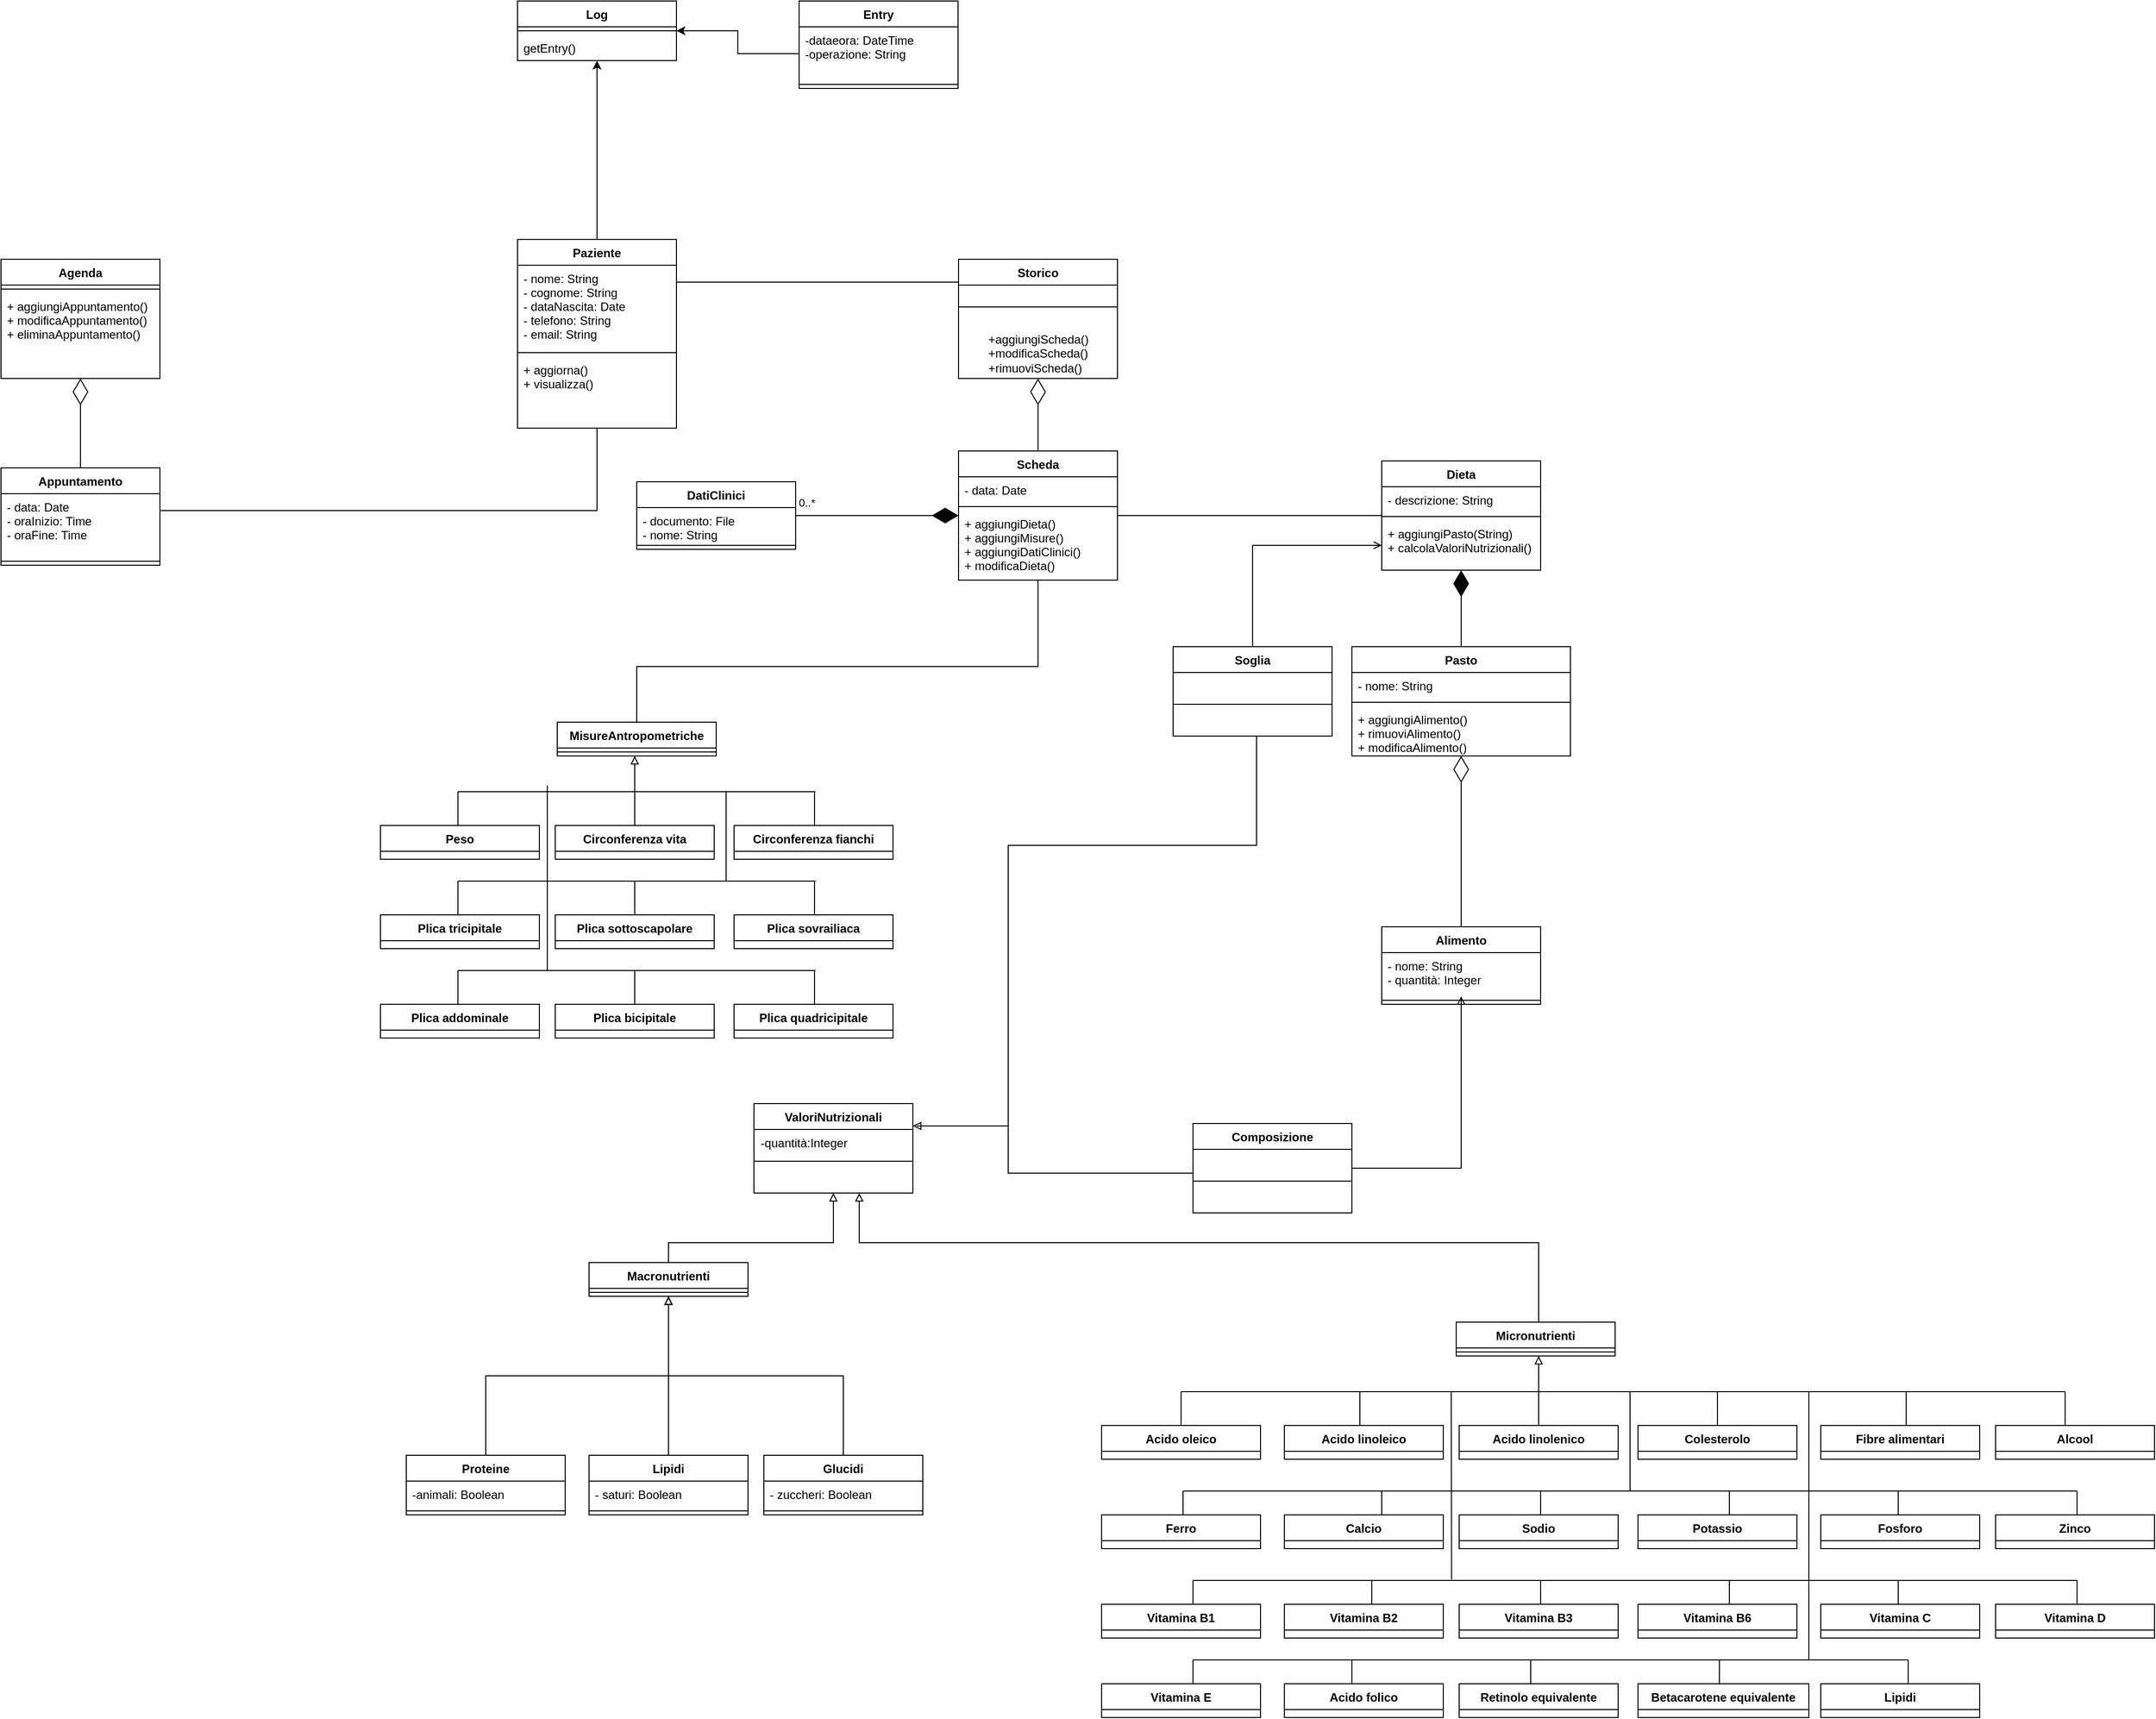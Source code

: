 <mxfile version="18.0.2"><diagram id="CF-CN9mxn05kVz-OpUtG" name="Page-1"><mxGraphModel dx="-546" dy="648" grid="1" gridSize="10" guides="1" tooltips="1" connect="1" arrows="1" fold="1" page="1" pageScale="1" pageWidth="827" pageHeight="1169" math="0" shadow="0"><root><mxCell id="0"/><mxCell id="1" parent="0"/><mxCell id="2RliDhGfVuiJkIYvj4db-1" style="edgeStyle=orthogonalEdgeStyle;rounded=0;orthogonalLoop=1;jettySize=auto;html=1;" edge="1" parent="1" source="2RliDhGfVuiJkIYvj4db-2" target="2RliDhGfVuiJkIYvj4db-67"><mxGeometry relative="1" as="geometry"/></mxCell><mxCell id="2RliDhGfVuiJkIYvj4db-2" value="Paziente" style="swimlane;fontStyle=1;align=center;verticalAlign=top;childLayout=stackLayout;horizontal=1;startSize=26;horizontalStack=0;resizeParent=1;resizeParentMax=0;resizeLast=0;collapsible=1;marginBottom=0;" vertex="1" parent="1"><mxGeometry x="2600" y="450" width="160" height="190" as="geometry"/></mxCell><mxCell id="2RliDhGfVuiJkIYvj4db-3" value="- nome: String&#xA;- cognome: String&#xA;- dataNascita: Date&#xA;- telefono: String&#xA;- email: String&#xA;&#xA;" style="text;strokeColor=none;fillColor=none;align=left;verticalAlign=top;spacingLeft=4;spacingRight=4;overflow=hidden;rotatable=0;points=[[0,0.5],[1,0.5]];portConstraint=eastwest;" vertex="1" parent="2RliDhGfVuiJkIYvj4db-2"><mxGeometry y="26" width="160" height="84" as="geometry"/></mxCell><mxCell id="2RliDhGfVuiJkIYvj4db-4" value="" style="line;strokeWidth=1;fillColor=none;align=left;verticalAlign=middle;spacingTop=-1;spacingLeft=3;spacingRight=3;rotatable=0;labelPosition=right;points=[];portConstraint=eastwest;" vertex="1" parent="2RliDhGfVuiJkIYvj4db-2"><mxGeometry y="110" width="160" height="8" as="geometry"/></mxCell><mxCell id="2RliDhGfVuiJkIYvj4db-5" value="+ aggiorna()&#xA;+ visualizza()" style="text;strokeColor=none;fillColor=none;align=left;verticalAlign=top;spacingLeft=4;spacingRight=4;overflow=hidden;rotatable=0;points=[[0,0.5],[1,0.5]];portConstraint=eastwest;" vertex="1" parent="2RliDhGfVuiJkIYvj4db-2"><mxGeometry y="118" width="160" height="72" as="geometry"/></mxCell><mxCell id="2RliDhGfVuiJkIYvj4db-6" value="Scheda" style="swimlane;fontStyle=1;align=center;verticalAlign=top;childLayout=stackLayout;horizontal=1;startSize=26;horizontalStack=0;resizeParent=1;resizeParentMax=0;resizeLast=0;collapsible=1;marginBottom=0;" vertex="1" parent="1"><mxGeometry x="3044" y="663" width="160" height="130" as="geometry"/></mxCell><mxCell id="2RliDhGfVuiJkIYvj4db-7" value="- data: Date" style="text;strokeColor=none;fillColor=none;align=left;verticalAlign=top;spacingLeft=4;spacingRight=4;overflow=hidden;rotatable=0;points=[[0,0.5],[1,0.5]];portConstraint=eastwest;" vertex="1" parent="2RliDhGfVuiJkIYvj4db-6"><mxGeometry y="26" width="160" height="26" as="geometry"/></mxCell><mxCell id="2RliDhGfVuiJkIYvj4db-8" value="" style="line;strokeWidth=1;fillColor=none;align=left;verticalAlign=middle;spacingTop=-1;spacingLeft=3;spacingRight=3;rotatable=0;labelPosition=right;points=[];portConstraint=eastwest;" vertex="1" parent="2RliDhGfVuiJkIYvj4db-6"><mxGeometry y="52" width="160" height="8" as="geometry"/></mxCell><mxCell id="2RliDhGfVuiJkIYvj4db-9" value="+ aggiungiDieta()&#xA;+ aggiungiMisure()&#xA;+ aggiungiDatiClinici()&#xA;+ modificaDieta()" style="text;strokeColor=none;fillColor=none;align=left;verticalAlign=top;spacingLeft=4;spacingRight=4;overflow=hidden;rotatable=0;points=[[0,0.5],[1,0.5]];portConstraint=eastwest;" vertex="1" parent="2RliDhGfVuiJkIYvj4db-6"><mxGeometry y="60" width="160" height="70" as="geometry"/></mxCell><mxCell id="2RliDhGfVuiJkIYvj4db-10" value="Storico" style="swimlane;fontStyle=1;align=center;verticalAlign=top;childLayout=stackLayout;horizontal=1;startSize=26;horizontalStack=0;resizeParent=1;resizeParentMax=0;resizeLast=0;collapsible=1;marginBottom=0;" vertex="1" parent="1"><mxGeometry x="3044" y="470" width="160" height="120" as="geometry"/></mxCell><mxCell id="2RliDhGfVuiJkIYvj4db-11" value="" style="line;strokeWidth=1;fillColor=none;align=left;verticalAlign=middle;spacingTop=-1;spacingLeft=3;spacingRight=3;rotatable=0;labelPosition=right;points=[];portConstraint=eastwest;" vertex="1" parent="2RliDhGfVuiJkIYvj4db-10"><mxGeometry y="26" width="160" height="44" as="geometry"/></mxCell><mxCell id="2RliDhGfVuiJkIYvj4db-12" value="&lt;div style=&quot;text-align: left&quot;&gt;&lt;span&gt;+aggiungiScheda()&lt;/span&gt;&lt;/div&gt;&lt;div style=&quot;text-align: left&quot;&gt;&lt;span&gt;+modificaScheda()&lt;/span&gt;&lt;/div&gt;&lt;div style=&quot;text-align: left&quot;&gt;&lt;span&gt;+rimuoviScheda()&lt;/span&gt;&lt;/div&gt;" style="text;html=1;align=center;verticalAlign=middle;resizable=0;points=[];autosize=1;strokeColor=none;fillColor=none;" vertex="1" parent="2RliDhGfVuiJkIYvj4db-10"><mxGeometry y="70" width="160" height="50" as="geometry"/></mxCell><mxCell id="2RliDhGfVuiJkIYvj4db-13" value="Pasto" style="swimlane;fontStyle=1;align=center;verticalAlign=top;childLayout=stackLayout;horizontal=1;startSize=26;horizontalStack=0;resizeParent=1;resizeParentMax=0;resizeLast=0;collapsible=1;marginBottom=0;" vertex="1" parent="1"><mxGeometry x="3440" y="860" width="220" height="110" as="geometry"/></mxCell><mxCell id="2RliDhGfVuiJkIYvj4db-14" value="- nome: String" style="text;strokeColor=none;fillColor=none;align=left;verticalAlign=top;spacingLeft=4;spacingRight=4;overflow=hidden;rotatable=0;points=[[0,0.5],[1,0.5]];portConstraint=eastwest;" vertex="1" parent="2RliDhGfVuiJkIYvj4db-13"><mxGeometry y="26" width="220" height="26" as="geometry"/></mxCell><mxCell id="2RliDhGfVuiJkIYvj4db-15" value="" style="line;strokeWidth=1;fillColor=none;align=left;verticalAlign=middle;spacingTop=-1;spacingLeft=3;spacingRight=3;rotatable=0;labelPosition=right;points=[];portConstraint=eastwest;" vertex="1" parent="2RliDhGfVuiJkIYvj4db-13"><mxGeometry y="52" width="220" height="8" as="geometry"/></mxCell><mxCell id="2RliDhGfVuiJkIYvj4db-16" value="+ aggiungiAlimento()&#xA;+ rimuoviAlimento()&#xA;+ modificaAlimento()&#xA;" style="text;strokeColor=none;fillColor=none;align=left;verticalAlign=top;spacingLeft=4;spacingRight=4;overflow=hidden;rotatable=0;points=[[0,0.5],[1,0.5]];portConstraint=eastwest;" vertex="1" parent="2RliDhGfVuiJkIYvj4db-13"><mxGeometry y="60" width="220" height="50" as="geometry"/></mxCell><mxCell id="2RliDhGfVuiJkIYvj4db-17" value="Alimento" style="swimlane;fontStyle=1;align=center;verticalAlign=top;childLayout=stackLayout;horizontal=1;startSize=26;horizontalStack=0;resizeParent=1;resizeParentMax=0;resizeLast=0;collapsible=1;marginBottom=0;" vertex="1" parent="1"><mxGeometry x="3470" y="1142" width="160" height="78" as="geometry"/></mxCell><mxCell id="2RliDhGfVuiJkIYvj4db-18" value="- nome: String&#xA;- quantità: Integer" style="text;strokeColor=none;fillColor=none;align=left;verticalAlign=top;spacingLeft=4;spacingRight=4;overflow=hidden;rotatable=0;points=[[0,0.5],[1,0.5]];portConstraint=eastwest;" vertex="1" parent="2RliDhGfVuiJkIYvj4db-17"><mxGeometry y="26" width="160" height="44" as="geometry"/></mxCell><mxCell id="2RliDhGfVuiJkIYvj4db-19" value="" style="line;strokeWidth=1;fillColor=none;align=left;verticalAlign=middle;spacingTop=-1;spacingLeft=3;spacingRight=3;rotatable=0;labelPosition=right;points=[];portConstraint=eastwest;" vertex="1" parent="2RliDhGfVuiJkIYvj4db-17"><mxGeometry y="70" width="160" height="8" as="geometry"/></mxCell><mxCell id="2RliDhGfVuiJkIYvj4db-20" value="ValoriNutrizionali" style="swimlane;fontStyle=1;align=center;verticalAlign=top;childLayout=stackLayout;horizontal=1;startSize=26;horizontalStack=0;resizeParent=1;resizeParentMax=0;resizeLast=0;collapsible=1;marginBottom=0;" vertex="1" parent="1"><mxGeometry x="2838" y="1320" width="160" height="90" as="geometry"/></mxCell><mxCell id="2RliDhGfVuiJkIYvj4db-21" value="" style="line;strokeWidth=1;fillColor=none;align=left;verticalAlign=middle;spacingTop=-1;spacingLeft=3;spacingRight=3;rotatable=0;labelPosition=right;points=[];portConstraint=eastwest;" vertex="1" parent="2RliDhGfVuiJkIYvj4db-20"><mxGeometry y="26" width="160" height="64" as="geometry"/></mxCell><mxCell id="2RliDhGfVuiJkIYvj4db-22" style="edgeStyle=orthogonalEdgeStyle;rounded=0;orthogonalLoop=1;jettySize=auto;html=1;exitX=0.5;exitY=0;exitDx=0;exitDy=0;endArrow=block;endFill=0;" edge="1" parent="1" source="2RliDhGfVuiJkIYvj4db-23" target="2RliDhGfVuiJkIYvj4db-20"><mxGeometry relative="1" as="geometry"><Array as="points"><mxPoint x="2752" y="1460"/><mxPoint x="2918" y="1460"/></Array></mxGeometry></mxCell><mxCell id="2RliDhGfVuiJkIYvj4db-23" value="Macronutrienti" style="swimlane;fontStyle=1;align=center;verticalAlign=top;childLayout=stackLayout;horizontal=1;startSize=26;horizontalStack=0;resizeParent=1;resizeParentMax=0;resizeLast=0;collapsible=1;marginBottom=0;" vertex="1" parent="1"><mxGeometry x="2672" y="1480" width="160" height="34" as="geometry"/></mxCell><mxCell id="2RliDhGfVuiJkIYvj4db-24" value="" style="line;strokeWidth=1;fillColor=none;align=left;verticalAlign=middle;spacingTop=-1;spacingLeft=3;spacingRight=3;rotatable=0;labelPosition=right;points=[];portConstraint=eastwest;" vertex="1" parent="2RliDhGfVuiJkIYvj4db-23"><mxGeometry y="26" width="160" height="8" as="geometry"/></mxCell><mxCell id="2RliDhGfVuiJkIYvj4db-25" style="edgeStyle=orthogonalEdgeStyle;rounded=0;orthogonalLoop=1;jettySize=auto;html=1;endArrow=block;endFill=0;exitX=0.5;exitY=0;exitDx=0;exitDy=0;entryX=0.5;entryY=1;entryDx=0;entryDy=0;" edge="1" parent="1"><mxGeometry relative="1" as="geometry"><Array as="points"><mxPoint x="3628" y="1460"/><mxPoint x="2944" y="1460"/></Array><mxPoint x="3651" y="1540" as="sourcePoint"/><mxPoint x="2944" y="1410" as="targetPoint"/></mxGeometry></mxCell><mxCell id="2RliDhGfVuiJkIYvj4db-197" style="edgeStyle=orthogonalEdgeStyle;rounded=0;orthogonalLoop=1;jettySize=auto;html=1;startArrow=block;startFill=0;endArrow=none;endFill=0;" edge="1" parent="1"><mxGeometry relative="1" as="geometry"><mxPoint x="3605" y="1610" as="targetPoint"/><mxPoint x="3628.034" y="1574.0" as="sourcePoint"/><Array as="points"><mxPoint x="3628" y="1610"/></Array></mxGeometry></mxCell><mxCell id="2RliDhGfVuiJkIYvj4db-26" value="Micronutrienti" style="swimlane;fontStyle=1;align=center;verticalAlign=top;childLayout=stackLayout;horizontal=1;startSize=26;horizontalStack=0;resizeParent=1;resizeParentMax=0;resizeLast=0;collapsible=1;marginBottom=0;" vertex="1" parent="1"><mxGeometry x="3545" y="1540" width="160" height="34" as="geometry"/></mxCell><mxCell id="2RliDhGfVuiJkIYvj4db-27" value="" style="line;strokeWidth=1;fillColor=none;align=left;verticalAlign=middle;spacingTop=-1;spacingLeft=3;spacingRight=3;rotatable=0;labelPosition=right;points=[];portConstraint=eastwest;" vertex="1" parent="2RliDhGfVuiJkIYvj4db-26"><mxGeometry y="26" width="160" height="8" as="geometry"/></mxCell><mxCell id="2RliDhGfVuiJkIYvj4db-28" style="edgeStyle=orthogonalEdgeStyle;rounded=0;orthogonalLoop=1;jettySize=auto;html=1;exitX=0.5;exitY=0;exitDx=0;exitDy=0;endArrow=block;endFill=0;" edge="1" parent="1" source="2RliDhGfVuiJkIYvj4db-29" target="2RliDhGfVuiJkIYvj4db-23"><mxGeometry relative="1" as="geometry"/></mxCell><mxCell id="2RliDhGfVuiJkIYvj4db-29" value="Glucidi" style="swimlane;fontStyle=1;align=center;verticalAlign=top;childLayout=stackLayout;horizontal=1;startSize=26;horizontalStack=0;resizeParent=1;resizeParentMax=0;resizeLast=0;collapsible=1;marginBottom=0;" vertex="1" parent="1"><mxGeometry x="2848" y="1674" width="160" height="60" as="geometry"/></mxCell><mxCell id="2RliDhGfVuiJkIYvj4db-30" value="- zuccheri: Boolean" style="text;strokeColor=none;fillColor=none;align=left;verticalAlign=top;spacingLeft=4;spacingRight=4;overflow=hidden;rotatable=0;points=[[0,0.5],[1,0.5]];portConstraint=eastwest;" vertex="1" parent="2RliDhGfVuiJkIYvj4db-29"><mxGeometry y="26" width="160" height="26" as="geometry"/></mxCell><mxCell id="2RliDhGfVuiJkIYvj4db-31" value="" style="line;strokeWidth=1;fillColor=none;align=left;verticalAlign=middle;spacingTop=-1;spacingLeft=3;spacingRight=3;rotatable=0;labelPosition=right;points=[];portConstraint=eastwest;" vertex="1" parent="2RliDhGfVuiJkIYvj4db-29"><mxGeometry y="52" width="160" height="8" as="geometry"/></mxCell><mxCell id="2RliDhGfVuiJkIYvj4db-32" style="edgeStyle=orthogonalEdgeStyle;rounded=0;orthogonalLoop=1;jettySize=auto;html=1;endArrow=block;endFill=0;" edge="1" parent="1" source="2RliDhGfVuiJkIYvj4db-33" target="2RliDhGfVuiJkIYvj4db-23"><mxGeometry relative="1" as="geometry"/></mxCell><mxCell id="2RliDhGfVuiJkIYvj4db-33" value="Lipidi" style="swimlane;fontStyle=1;align=center;verticalAlign=top;childLayout=stackLayout;horizontal=1;startSize=26;horizontalStack=0;resizeParent=1;resizeParentMax=0;resizeLast=0;collapsible=1;marginBottom=0;" vertex="1" parent="1"><mxGeometry x="2672" y="1674" width="160" height="60" as="geometry"/></mxCell><mxCell id="2RliDhGfVuiJkIYvj4db-34" value="- saturi: Boolean" style="text;strokeColor=none;fillColor=none;align=left;verticalAlign=top;spacingLeft=4;spacingRight=4;overflow=hidden;rotatable=0;points=[[0,0.5],[1,0.5]];portConstraint=eastwest;" vertex="1" parent="2RliDhGfVuiJkIYvj4db-33"><mxGeometry y="26" width="160" height="26" as="geometry"/></mxCell><mxCell id="2RliDhGfVuiJkIYvj4db-35" value="" style="line;strokeWidth=1;fillColor=none;align=left;verticalAlign=middle;spacingTop=-1;spacingLeft=3;spacingRight=3;rotatable=0;labelPosition=right;points=[];portConstraint=eastwest;" vertex="1" parent="2RliDhGfVuiJkIYvj4db-33"><mxGeometry y="52" width="160" height="8" as="geometry"/></mxCell><mxCell id="2RliDhGfVuiJkIYvj4db-36" value="Proteine" style="swimlane;fontStyle=1;align=center;verticalAlign=top;childLayout=stackLayout;horizontal=1;startSize=26;horizontalStack=0;resizeParent=1;resizeParentMax=0;resizeLast=0;collapsible=1;marginBottom=0;" vertex="1" parent="1"><mxGeometry x="2488" y="1674" width="160" height="60" as="geometry"/></mxCell><mxCell id="2RliDhGfVuiJkIYvj4db-37" value="-animali: Boolean" style="text;strokeColor=none;fillColor=none;align=left;verticalAlign=top;spacingLeft=4;spacingRight=4;overflow=hidden;rotatable=0;points=[[0,0.5],[1,0.5]];portConstraint=eastwest;" vertex="1" parent="2RliDhGfVuiJkIYvj4db-36"><mxGeometry y="26" width="160" height="26" as="geometry"/></mxCell><mxCell id="2RliDhGfVuiJkIYvj4db-38" value="" style="line;strokeWidth=1;fillColor=none;align=left;verticalAlign=middle;spacingTop=-1;spacingLeft=3;spacingRight=3;rotatable=0;labelPosition=right;points=[];portConstraint=eastwest;" vertex="1" parent="2RliDhGfVuiJkIYvj4db-36"><mxGeometry y="52" width="160" height="8" as="geometry"/></mxCell><mxCell id="2RliDhGfVuiJkIYvj4db-39" value="MisureAntropometriche" style="swimlane;fontStyle=1;align=center;verticalAlign=top;childLayout=stackLayout;horizontal=1;startSize=26;horizontalStack=0;resizeParent=1;resizeParentMax=0;resizeLast=0;collapsible=1;marginBottom=0;" vertex="1" parent="1"><mxGeometry x="2640" y="936" width="160" height="34" as="geometry"/></mxCell><mxCell id="2RliDhGfVuiJkIYvj4db-40" value="" style="line;strokeWidth=1;fillColor=none;align=left;verticalAlign=middle;spacingTop=-1;spacingLeft=3;spacingRight=3;rotatable=0;labelPosition=right;points=[];portConstraint=eastwest;" vertex="1" parent="2RliDhGfVuiJkIYvj4db-39"><mxGeometry y="26" width="160" height="8" as="geometry"/></mxCell><mxCell id="2RliDhGfVuiJkIYvj4db-41" value="Agenda" style="swimlane;fontStyle=1;align=center;verticalAlign=top;childLayout=stackLayout;horizontal=1;startSize=26;horizontalStack=0;resizeParent=1;resizeParentMax=0;resizeLast=0;collapsible=1;marginBottom=0;" vertex="1" parent="1"><mxGeometry x="2080" y="470" width="160" height="120" as="geometry"/></mxCell><mxCell id="2RliDhGfVuiJkIYvj4db-42" value="" style="line;strokeWidth=1;fillColor=none;align=left;verticalAlign=middle;spacingTop=-1;spacingLeft=3;spacingRight=3;rotatable=0;labelPosition=right;points=[];portConstraint=eastwest;" vertex="1" parent="2RliDhGfVuiJkIYvj4db-41"><mxGeometry y="26" width="160" height="8" as="geometry"/></mxCell><mxCell id="2RliDhGfVuiJkIYvj4db-43" value="+ aggiungiAppuntamento()&#xA;+ modificaAppuntamento()&#xA;+ eliminaAppuntamento()" style="text;strokeColor=none;fillColor=none;align=left;verticalAlign=top;spacingLeft=4;spacingRight=4;overflow=hidden;rotatable=0;points=[[0,0.5],[1,0.5]];portConstraint=eastwest;" vertex="1" parent="2RliDhGfVuiJkIYvj4db-41"><mxGeometry y="34" width="160" height="86" as="geometry"/></mxCell><mxCell id="2RliDhGfVuiJkIYvj4db-44" value="Appuntamento" style="swimlane;fontStyle=1;align=center;verticalAlign=top;childLayout=stackLayout;horizontal=1;startSize=26;horizontalStack=0;resizeParent=1;resizeParentMax=0;resizeLast=0;collapsible=1;marginBottom=0;" vertex="1" parent="1"><mxGeometry x="2080" y="680" width="160" height="98" as="geometry"/></mxCell><mxCell id="2RliDhGfVuiJkIYvj4db-45" value="- data: Date&#xA;- oraInizio: Time&#xA;- oraFine: Time&#xA;" style="text;strokeColor=none;fillColor=none;align=left;verticalAlign=top;spacingLeft=4;spacingRight=4;overflow=hidden;rotatable=0;points=[[0,0.5],[1,0.5]];portConstraint=eastwest;" vertex="1" parent="2RliDhGfVuiJkIYvj4db-44"><mxGeometry y="26" width="160" height="64" as="geometry"/></mxCell><mxCell id="2RliDhGfVuiJkIYvj4db-46" value="" style="line;strokeWidth=1;fillColor=none;align=left;verticalAlign=middle;spacingTop=-1;spacingLeft=3;spacingRight=3;rotatable=0;labelPosition=right;points=[];portConstraint=eastwest;" vertex="1" parent="2RliDhGfVuiJkIYvj4db-44"><mxGeometry y="90" width="160" height="8" as="geometry"/></mxCell><mxCell id="2RliDhGfVuiJkIYvj4db-47" value="Dieta" style="swimlane;fontStyle=1;align=center;verticalAlign=top;childLayout=stackLayout;horizontal=1;startSize=26;horizontalStack=0;resizeParent=1;resizeParentMax=0;resizeLast=0;collapsible=1;marginBottom=0;" vertex="1" parent="1"><mxGeometry x="3470" y="673" width="160" height="110" as="geometry"/></mxCell><mxCell id="2RliDhGfVuiJkIYvj4db-48" value="- descrizione: String" style="text;strokeColor=none;fillColor=none;align=left;verticalAlign=top;spacingLeft=4;spacingRight=4;overflow=hidden;rotatable=0;points=[[0,0.5],[1,0.5]];portConstraint=eastwest;" vertex="1" parent="2RliDhGfVuiJkIYvj4db-47"><mxGeometry y="26" width="160" height="26" as="geometry"/></mxCell><mxCell id="2RliDhGfVuiJkIYvj4db-49" value="" style="line;strokeWidth=1;fillColor=none;align=left;verticalAlign=middle;spacingTop=-1;spacingLeft=3;spacingRight=3;rotatable=0;labelPosition=right;points=[];portConstraint=eastwest;" vertex="1" parent="2RliDhGfVuiJkIYvj4db-47"><mxGeometry y="52" width="160" height="8" as="geometry"/></mxCell><mxCell id="2RliDhGfVuiJkIYvj4db-50" value="+ aggiungiPasto(String)&#xA;+ calcolaValoriNutrizionali()" style="text;strokeColor=none;fillColor=none;align=left;verticalAlign=top;spacingLeft=4;spacingRight=4;overflow=hidden;rotatable=0;points=[[0,0.5],[1,0.5]];portConstraint=eastwest;" vertex="1" parent="2RliDhGfVuiJkIYvj4db-47"><mxGeometry y="60" width="160" height="50" as="geometry"/></mxCell><mxCell id="2RliDhGfVuiJkIYvj4db-51" value="DatiClinici" style="swimlane;fontStyle=1;align=center;verticalAlign=top;childLayout=stackLayout;horizontal=1;startSize=26;horizontalStack=0;resizeParent=1;resizeParentMax=0;resizeLast=0;collapsible=1;marginBottom=0;" vertex="1" parent="1"><mxGeometry x="2720" y="694" width="160" height="68" as="geometry"/></mxCell><mxCell id="2RliDhGfVuiJkIYvj4db-52" value="- documento: File&#xA;- nome: String" style="text;strokeColor=none;fillColor=none;align=left;verticalAlign=top;spacingLeft=4;spacingRight=4;overflow=hidden;rotatable=0;points=[[0,0.5],[1,0.5]];portConstraint=eastwest;" vertex="1" parent="2RliDhGfVuiJkIYvj4db-51"><mxGeometry y="26" width="160" height="34" as="geometry"/></mxCell><mxCell id="2RliDhGfVuiJkIYvj4db-53" value="" style="line;strokeWidth=1;fillColor=none;align=left;verticalAlign=middle;spacingTop=-1;spacingLeft=3;spacingRight=3;rotatable=0;labelPosition=right;points=[];portConstraint=eastwest;" vertex="1" parent="2RliDhGfVuiJkIYvj4db-51"><mxGeometry y="60" width="160" height="8" as="geometry"/></mxCell><mxCell id="2RliDhGfVuiJkIYvj4db-54" value="" style="endArrow=block;endFill=0;html=1;edgeStyle=orthogonalEdgeStyle;align=left;verticalAlign=top;rounded=0;exitX=0.5;exitY=0;exitDx=0;exitDy=0;" edge="1" parent="1" source="2RliDhGfVuiJkIYvj4db-36" target="2RliDhGfVuiJkIYvj4db-23"><mxGeometry x="-1" relative="1" as="geometry"><mxPoint x="2938" y="1510" as="sourcePoint"/><mxPoint x="3098" y="1510" as="targetPoint"/></mxGeometry></mxCell><mxCell id="2RliDhGfVuiJkIYvj4db-56" value="" style="endArrow=diamondThin;endFill=0;endSize=24;html=1;rounded=0;exitX=0.5;exitY=0;exitDx=0;exitDy=0;" edge="1" parent="1" source="2RliDhGfVuiJkIYvj4db-17" target="2RliDhGfVuiJkIYvj4db-13"><mxGeometry width="160" relative="1" as="geometry"><mxPoint x="3120" y="1070" as="sourcePoint"/><mxPoint x="3280" y="1070" as="targetPoint"/></mxGeometry></mxCell><mxCell id="2RliDhGfVuiJkIYvj4db-57" value="" style="endArrow=diamondThin;endFill=1;endSize=24;html=1;rounded=0;" edge="1" parent="1" source="2RliDhGfVuiJkIYvj4db-13" target="2RliDhGfVuiJkIYvj4db-47"><mxGeometry width="160" relative="1" as="geometry"><mxPoint x="3120" y="910" as="sourcePoint"/><mxPoint x="3280" y="910" as="targetPoint"/></mxGeometry></mxCell><mxCell id="2RliDhGfVuiJkIYvj4db-58" value="" style="endArrow=diamondThin;endFill=0;endSize=24;html=1;rounded=0;" edge="1" parent="1" source="2RliDhGfVuiJkIYvj4db-6" target="2RliDhGfVuiJkIYvj4db-10"><mxGeometry width="160" relative="1" as="geometry"><mxPoint x="3020" y="940" as="sourcePoint"/><mxPoint x="3180" y="940" as="targetPoint"/></mxGeometry></mxCell><mxCell id="2RliDhGfVuiJkIYvj4db-59" value="" style="endArrow=none;endFill=0;endSize=24;html=1;rounded=0;" edge="1" parent="1" source="2RliDhGfVuiJkIYvj4db-47" target="2RliDhGfVuiJkIYvj4db-6"><mxGeometry width="160" relative="1" as="geometry"><mxPoint x="2870" y="810" as="sourcePoint"/><mxPoint x="3030" y="810" as="targetPoint"/></mxGeometry></mxCell><mxCell id="2RliDhGfVuiJkIYvj4db-60" value="" style="endArrow=none;endFill=0;endSize=24;html=1;rounded=0;exitX=0.5;exitY=0;exitDx=0;exitDy=0;" edge="1" parent="1" source="2RliDhGfVuiJkIYvj4db-39" target="2RliDhGfVuiJkIYvj4db-9"><mxGeometry width="160" relative="1" as="geometry"><mxPoint x="2870" y="870" as="sourcePoint"/><mxPoint x="3030" y="870" as="targetPoint"/><Array as="points"><mxPoint x="2720" y="880"/><mxPoint x="3124" y="880"/></Array></mxGeometry></mxCell><mxCell id="2RliDhGfVuiJkIYvj4db-61" value="0..*" style="endArrow=diamondThin;endFill=1;endSize=24;html=1;rounded=0;" edge="1" parent="1" source="2RliDhGfVuiJkIYvj4db-51" target="2RliDhGfVuiJkIYvj4db-6"><mxGeometry x="-0.87" y="13" width="160" relative="1" as="geometry"><mxPoint x="2870" y="870" as="sourcePoint"/><mxPoint x="3030" y="870" as="targetPoint"/><mxPoint as="offset"/></mxGeometry></mxCell><mxCell id="2RliDhGfVuiJkIYvj4db-63" value="" style="endArrow=none;html=1;edgeStyle=orthogonalEdgeStyle;rounded=0;" edge="1" parent="1" source="2RliDhGfVuiJkIYvj4db-2" target="2RliDhGfVuiJkIYvj4db-10"><mxGeometry relative="1" as="geometry"><mxPoint x="2870" y="810" as="sourcePoint"/><mxPoint x="3030" y="810" as="targetPoint"/><Array as="points"><mxPoint x="2900" y="493"/><mxPoint x="2900" y="493"/></Array></mxGeometry></mxCell><mxCell id="2RliDhGfVuiJkIYvj4db-64" value="" style="endArrow=diamondThin;endFill=0;endSize=24;html=1;rounded=0;" edge="1" parent="1" source="2RliDhGfVuiJkIYvj4db-44" target="2RliDhGfVuiJkIYvj4db-43"><mxGeometry width="160" relative="1" as="geometry"><mxPoint x="3133.5" y="700" as="sourcePoint"/><mxPoint x="3133.5" y="546.0" as="targetPoint"/></mxGeometry></mxCell><mxCell id="2RliDhGfVuiJkIYvj4db-65" value="" style="endArrow=none;html=1;edgeStyle=orthogonalEdgeStyle;rounded=0;" edge="1" parent="1" source="2RliDhGfVuiJkIYvj4db-44" target="2RliDhGfVuiJkIYvj4db-2"><mxGeometry relative="1" as="geometry"><mxPoint x="2770" y="503.0" as="sourcePoint"/><mxPoint x="3053.5" y="503.0" as="targetPoint"/><Array as="points"><mxPoint x="2680" y="723"/></Array></mxGeometry></mxCell><mxCell id="2RliDhGfVuiJkIYvj4db-66" value="-quantità:Integer" style="text;html=1;align=center;verticalAlign=middle;resizable=0;points=[];autosize=1;strokeColor=none;fillColor=none;" vertex="1" parent="1"><mxGeometry x="2838" y="1350" width="100" height="20" as="geometry"/></mxCell><mxCell id="2RliDhGfVuiJkIYvj4db-67" value="Log" style="swimlane;fontStyle=1;align=center;verticalAlign=top;childLayout=stackLayout;horizontal=1;startSize=26;horizontalStack=0;resizeParent=1;resizeParentMax=0;resizeLast=0;collapsible=1;marginBottom=0;" vertex="1" parent="1"><mxGeometry x="2600" y="210" width="160" height="60" as="geometry"/></mxCell><mxCell id="2RliDhGfVuiJkIYvj4db-68" value="" style="line;strokeWidth=1;fillColor=none;align=left;verticalAlign=middle;spacingTop=-1;spacingLeft=3;spacingRight=3;rotatable=0;labelPosition=right;points=[];portConstraint=eastwest;" vertex="1" parent="2RliDhGfVuiJkIYvj4db-67"><mxGeometry y="26" width="160" height="8" as="geometry"/></mxCell><mxCell id="2RliDhGfVuiJkIYvj4db-69" value="getEntry()" style="text;strokeColor=none;fillColor=none;align=left;verticalAlign=top;spacingLeft=4;spacingRight=4;overflow=hidden;rotatable=0;points=[[0,0.5],[1,0.5]];portConstraint=eastwest;" vertex="1" parent="2RliDhGfVuiJkIYvj4db-67"><mxGeometry y="34" width="160" height="26" as="geometry"/></mxCell><mxCell id="2RliDhGfVuiJkIYvj4db-70" value="Entry" style="swimlane;fontStyle=1;align=center;verticalAlign=top;childLayout=stackLayout;horizontal=1;startSize=26;horizontalStack=0;resizeParent=1;resizeParentMax=0;resizeLast=0;collapsible=1;marginBottom=0;" vertex="1" parent="1"><mxGeometry x="2883.5" y="210" width="160" height="88" as="geometry"/></mxCell><mxCell id="2RliDhGfVuiJkIYvj4db-71" value="-dataeora: DateTime&#xA;-operazione: String" style="text;strokeColor=none;fillColor=none;align=left;verticalAlign=top;spacingLeft=4;spacingRight=4;overflow=hidden;rotatable=0;points=[[0,0.5],[1,0.5]];portConstraint=eastwest;" vertex="1" parent="2RliDhGfVuiJkIYvj4db-70"><mxGeometry y="26" width="160" height="54" as="geometry"/></mxCell><mxCell id="2RliDhGfVuiJkIYvj4db-72" value="" style="line;strokeWidth=1;fillColor=none;align=left;verticalAlign=middle;spacingTop=-1;spacingLeft=3;spacingRight=3;rotatable=0;labelPosition=right;points=[];portConstraint=eastwest;" vertex="1" parent="2RliDhGfVuiJkIYvj4db-70"><mxGeometry y="80" width="160" height="8" as="geometry"/></mxCell><mxCell id="2RliDhGfVuiJkIYvj4db-73" style="edgeStyle=orthogonalEdgeStyle;rounded=0;orthogonalLoop=1;jettySize=auto;html=1;" edge="1" parent="1" source="2RliDhGfVuiJkIYvj4db-71" target="2RliDhGfVuiJkIYvj4db-67"><mxGeometry relative="1" as="geometry"/></mxCell><mxCell id="2RliDhGfVuiJkIYvj4db-74" style="edgeStyle=orthogonalEdgeStyle;rounded=0;orthogonalLoop=1;jettySize=auto;html=1;entryX=1;entryY=0.25;entryDx=0;entryDy=0;endArrow=block;endFill=0;" edge="1" parent="1" source="2RliDhGfVuiJkIYvj4db-76" target="2RliDhGfVuiJkIYvj4db-20"><mxGeometry relative="1" as="geometry"><Array as="points"><mxPoint x="3270" y="1390"/><mxPoint x="3094" y="1390"/><mxPoint x="3094" y="1342"/></Array></mxGeometry></mxCell><mxCell id="2RliDhGfVuiJkIYvj4db-75" style="edgeStyle=orthogonalEdgeStyle;rounded=0;orthogonalLoop=1;jettySize=auto;html=1;endArrow=open;endFill=0;" edge="1" parent="1" source="2RliDhGfVuiJkIYvj4db-76" target="2RliDhGfVuiJkIYvj4db-18"><mxGeometry relative="1" as="geometry"><Array as="points"><mxPoint x="3550" y="1385"/></Array></mxGeometry></mxCell><mxCell id="2RliDhGfVuiJkIYvj4db-76" value="Composizione" style="swimlane;fontStyle=1;align=center;verticalAlign=top;childLayout=stackLayout;horizontal=1;startSize=26;horizontalStack=0;resizeParent=1;resizeParentMax=0;resizeLast=0;collapsible=1;marginBottom=0;" vertex="1" parent="1"><mxGeometry x="3280" y="1340" width="160" height="90" as="geometry"/></mxCell><mxCell id="2RliDhGfVuiJkIYvj4db-77" value="" style="line;strokeWidth=1;fillColor=none;align=left;verticalAlign=middle;spacingTop=-1;spacingLeft=3;spacingRight=3;rotatable=0;labelPosition=right;points=[];portConstraint=eastwest;" vertex="1" parent="2RliDhGfVuiJkIYvj4db-76"><mxGeometry y="26" width="160" height="64" as="geometry"/></mxCell><mxCell id="2RliDhGfVuiJkIYvj4db-78" style="edgeStyle=orthogonalEdgeStyle;rounded=0;orthogonalLoop=1;jettySize=auto;html=1;entryX=1;entryY=0.25;entryDx=0;entryDy=0;endArrow=none;endFill=0;exitX=0.5;exitY=1;exitDx=0;exitDy=0;" edge="1" parent="1" source="2RliDhGfVuiJkIYvj4db-80"><mxGeometry relative="1" as="geometry"><Array as="points"><mxPoint x="3344" y="950"/><mxPoint x="3344" y="1060"/><mxPoint x="3094" y="1060"/><mxPoint x="3094" y="1342"/></Array><mxPoint x="3344.0" y="1030" as="sourcePoint"/><mxPoint x="3002" y="1342.5" as="targetPoint"/></mxGeometry></mxCell><mxCell id="2RliDhGfVuiJkIYvj4db-79" style="edgeStyle=orthogonalEdgeStyle;rounded=0;orthogonalLoop=1;jettySize=auto;html=1;endArrow=open;endFill=0;" edge="1" parent="1" source="2RliDhGfVuiJkIYvj4db-80" target="2RliDhGfVuiJkIYvj4db-50"><mxGeometry relative="1" as="geometry"/></mxCell><mxCell id="2RliDhGfVuiJkIYvj4db-80" value="Soglia" style="swimlane;fontStyle=1;align=center;verticalAlign=top;childLayout=stackLayout;horizontal=1;startSize=26;horizontalStack=0;resizeParent=1;resizeParentMax=0;resizeLast=0;collapsible=1;marginBottom=0;" vertex="1" parent="1"><mxGeometry x="3260" y="860" width="160" height="90" as="geometry"/></mxCell><mxCell id="2RliDhGfVuiJkIYvj4db-81" value="" style="line;strokeWidth=1;fillColor=none;align=left;verticalAlign=middle;spacingTop=-1;spacingLeft=3;spacingRight=3;rotatable=0;labelPosition=right;points=[];portConstraint=eastwest;" vertex="1" parent="2RliDhGfVuiJkIYvj4db-80"><mxGeometry y="26" width="160" height="64" as="geometry"/></mxCell><mxCell id="2RliDhGfVuiJkIYvj4db-163" value="Acido linolenico" style="swimlane;fontStyle=1;align=center;verticalAlign=top;childLayout=stackLayout;horizontal=1;startSize=26;horizontalStack=0;resizeParent=1;resizeParentMax=0;resizeLast=0;collapsible=1;marginBottom=0;" vertex="1" parent="1"><mxGeometry x="3548" y="1644" width="160" height="34" as="geometry"/></mxCell><mxCell id="2RliDhGfVuiJkIYvj4db-166" value="Acido linoleico" style="swimlane;fontStyle=1;align=center;verticalAlign=top;childLayout=stackLayout;horizontal=1;startSize=26;horizontalStack=0;resizeParent=1;resizeParentMax=0;resizeLast=0;collapsible=1;marginBottom=0;" vertex="1" parent="1"><mxGeometry x="3372" y="1644" width="160" height="34" as="geometry"/></mxCell><mxCell id="2RliDhGfVuiJkIYvj4db-169" value="Acido oleico" style="swimlane;fontStyle=1;align=center;verticalAlign=top;childLayout=stackLayout;horizontal=1;startSize=26;horizontalStack=0;resizeParent=1;resizeParentMax=0;resizeLast=0;collapsible=1;marginBottom=0;" vertex="1" parent="1"><mxGeometry x="3188" y="1644" width="160" height="34" as="geometry"/></mxCell><mxCell id="2RliDhGfVuiJkIYvj4db-172" value="Alcool" style="swimlane;fontStyle=1;align=center;verticalAlign=top;childLayout=stackLayout;horizontal=1;startSize=26;horizontalStack=0;resizeParent=1;resizeParentMax=0;resizeLast=0;collapsible=1;marginBottom=0;" vertex="1" parent="1"><mxGeometry x="4088" y="1644" width="160" height="34" as="geometry"/></mxCell><mxCell id="2RliDhGfVuiJkIYvj4db-173" value="Fibre alimentari" style="swimlane;fontStyle=1;align=center;verticalAlign=top;childLayout=stackLayout;horizontal=1;startSize=26;horizontalStack=0;resizeParent=1;resizeParentMax=0;resizeLast=0;collapsible=1;marginBottom=0;" vertex="1" parent="1"><mxGeometry x="3912" y="1644" width="160" height="34" as="geometry"/></mxCell><mxCell id="2RliDhGfVuiJkIYvj4db-174" value="Colesterolo" style="swimlane;fontStyle=1;align=center;verticalAlign=top;childLayout=stackLayout;horizontal=1;startSize=26;horizontalStack=0;resizeParent=1;resizeParentMax=0;resizeLast=0;collapsible=1;marginBottom=0;" vertex="1" parent="1"><mxGeometry x="3728" y="1644" width="160" height="34" as="geometry"/></mxCell><mxCell id="2RliDhGfVuiJkIYvj4db-175" value="Sodio" style="swimlane;fontStyle=1;align=center;verticalAlign=top;childLayout=stackLayout;horizontal=1;startSize=26;horizontalStack=0;resizeParent=1;resizeParentMax=0;resizeLast=0;collapsible=1;marginBottom=0;" vertex="1" parent="1"><mxGeometry x="3548" y="1734" width="160" height="34" as="geometry"/></mxCell><mxCell id="2RliDhGfVuiJkIYvj4db-176" value="Calcio" style="swimlane;fontStyle=1;align=center;verticalAlign=top;childLayout=stackLayout;horizontal=1;startSize=26;horizontalStack=0;resizeParent=1;resizeParentMax=0;resizeLast=0;collapsible=1;marginBottom=0;" vertex="1" parent="1"><mxGeometry x="3372" y="1734" width="160" height="34" as="geometry"/></mxCell><mxCell id="2RliDhGfVuiJkIYvj4db-177" value="Ferro" style="swimlane;fontStyle=1;align=center;verticalAlign=top;childLayout=stackLayout;horizontal=1;startSize=26;horizontalStack=0;resizeParent=1;resizeParentMax=0;resizeLast=0;collapsible=1;marginBottom=0;" vertex="1" parent="1"><mxGeometry x="3188" y="1734" width="160" height="34" as="geometry"/></mxCell><mxCell id="2RliDhGfVuiJkIYvj4db-178" value="Zinco" style="swimlane;fontStyle=1;align=center;verticalAlign=top;childLayout=stackLayout;horizontal=1;startSize=26;horizontalStack=0;resizeParent=1;resizeParentMax=0;resizeLast=0;collapsible=1;marginBottom=0;" vertex="1" parent="1"><mxGeometry x="4088" y="1734" width="160" height="34" as="geometry"/></mxCell><mxCell id="2RliDhGfVuiJkIYvj4db-179" value="Fosforo" style="swimlane;fontStyle=1;align=center;verticalAlign=top;childLayout=stackLayout;horizontal=1;startSize=26;horizontalStack=0;resizeParent=1;resizeParentMax=0;resizeLast=0;collapsible=1;marginBottom=0;" vertex="1" parent="1"><mxGeometry x="3912" y="1734" width="160" height="34" as="geometry"/></mxCell><mxCell id="2RliDhGfVuiJkIYvj4db-180" value="Potassio" style="swimlane;fontStyle=1;align=center;verticalAlign=top;childLayout=stackLayout;horizontal=1;startSize=26;horizontalStack=0;resizeParent=1;resizeParentMax=0;resizeLast=0;collapsible=1;marginBottom=0;" vertex="1" parent="1"><mxGeometry x="3728" y="1734" width="160" height="34" as="geometry"/></mxCell><mxCell id="2RliDhGfVuiJkIYvj4db-181" value="Vitamina B3" style="swimlane;fontStyle=1;align=center;verticalAlign=top;childLayout=stackLayout;horizontal=1;startSize=26;horizontalStack=0;resizeParent=1;resizeParentMax=0;resizeLast=0;collapsible=1;marginBottom=0;" vertex="1" parent="1"><mxGeometry x="3548" y="1824" width="160" height="34" as="geometry"/></mxCell><mxCell id="2RliDhGfVuiJkIYvj4db-182" value="Vitamina B2" style="swimlane;fontStyle=1;align=center;verticalAlign=top;childLayout=stackLayout;horizontal=1;startSize=26;horizontalStack=0;resizeParent=1;resizeParentMax=0;resizeLast=0;collapsible=1;marginBottom=0;" vertex="1" parent="1"><mxGeometry x="3372" y="1824" width="160" height="34" as="geometry"/></mxCell><mxCell id="2RliDhGfVuiJkIYvj4db-183" value="Vitamina B1" style="swimlane;fontStyle=1;align=center;verticalAlign=top;childLayout=stackLayout;horizontal=1;startSize=26;horizontalStack=0;resizeParent=1;resizeParentMax=0;resizeLast=0;collapsible=1;marginBottom=0;" vertex="1" parent="1"><mxGeometry x="3188" y="1824" width="160" height="34" as="geometry"/></mxCell><mxCell id="2RliDhGfVuiJkIYvj4db-184" value="Vitamina D" style="swimlane;fontStyle=1;align=center;verticalAlign=top;childLayout=stackLayout;horizontal=1;startSize=26;horizontalStack=0;resizeParent=1;resizeParentMax=0;resizeLast=0;collapsible=1;marginBottom=0;" vertex="1" parent="1"><mxGeometry x="4088" y="1824" width="160" height="34" as="geometry"/></mxCell><mxCell id="2RliDhGfVuiJkIYvj4db-185" value="Vitamina C" style="swimlane;fontStyle=1;align=center;verticalAlign=top;childLayout=stackLayout;horizontal=1;startSize=26;horizontalStack=0;resizeParent=1;resizeParentMax=0;resizeLast=0;collapsible=1;marginBottom=0;" vertex="1" parent="1"><mxGeometry x="3912" y="1824" width="160" height="34" as="geometry"/></mxCell><mxCell id="2RliDhGfVuiJkIYvj4db-186" value="Vitamina B6" style="swimlane;fontStyle=1;align=center;verticalAlign=top;childLayout=stackLayout;horizontal=1;startSize=26;horizontalStack=0;resizeParent=1;resizeParentMax=0;resizeLast=0;collapsible=1;marginBottom=0;" vertex="1" parent="1"><mxGeometry x="3728" y="1824" width="160" height="34" as="geometry"/></mxCell><mxCell id="2RliDhGfVuiJkIYvj4db-187" value="Retinolo equivalente" style="swimlane;fontStyle=1;align=center;verticalAlign=top;childLayout=stackLayout;horizontal=1;startSize=26;horizontalStack=0;resizeParent=1;resizeParentMax=0;resizeLast=0;collapsible=1;marginBottom=0;" vertex="1" parent="1"><mxGeometry x="3548" y="1904" width="160" height="34" as="geometry"/></mxCell><mxCell id="2RliDhGfVuiJkIYvj4db-188" value="Acido folico" style="swimlane;fontStyle=1;align=center;verticalAlign=top;childLayout=stackLayout;horizontal=1;startSize=26;horizontalStack=0;resizeParent=1;resizeParentMax=0;resizeLast=0;collapsible=1;marginBottom=0;" vertex="1" parent="1"><mxGeometry x="3372" y="1904" width="160" height="34" as="geometry"/></mxCell><mxCell id="2RliDhGfVuiJkIYvj4db-189" value="Vitamina E" style="swimlane;fontStyle=1;align=center;verticalAlign=top;childLayout=stackLayout;horizontal=1;startSize=26;horizontalStack=0;resizeParent=1;resizeParentMax=0;resizeLast=0;collapsible=1;marginBottom=0;" vertex="1" parent="1"><mxGeometry x="3188" y="1904" width="160" height="34" as="geometry"/></mxCell><mxCell id="2RliDhGfVuiJkIYvj4db-191" value="Lipidi" style="swimlane;fontStyle=1;align=center;verticalAlign=top;childLayout=stackLayout;horizontal=1;startSize=26;horizontalStack=0;resizeParent=1;resizeParentMax=0;resizeLast=0;collapsible=1;marginBottom=0;" vertex="1" parent="1"><mxGeometry x="3912" y="1904" width="160" height="34" as="geometry"/></mxCell><mxCell id="2RliDhGfVuiJkIYvj4db-192" value="Betacarotene equivalente" style="swimlane;fontStyle=1;align=center;verticalAlign=top;childLayout=stackLayout;horizontal=1;startSize=26;horizontalStack=0;resizeParent=1;resizeParentMax=0;resizeLast=0;collapsible=1;marginBottom=0;" vertex="1" parent="1"><mxGeometry x="3728" y="1904" width="172" height="34" as="geometry"/></mxCell><mxCell id="2RliDhGfVuiJkIYvj4db-193" value="" style="endArrow=none;html=1;rounded=0;" edge="1" parent="1"><mxGeometry width="50" height="50" relative="1" as="geometry"><mxPoint x="3268" y="1610" as="sourcePoint"/><mxPoint x="4158" y="1610" as="targetPoint"/></mxGeometry></mxCell><mxCell id="2RliDhGfVuiJkIYvj4db-194" value="" style="endArrow=none;html=1;rounded=0;" edge="1" parent="1"><mxGeometry width="50" height="50" relative="1" as="geometry"><mxPoint x="3270" y="1710" as="sourcePoint"/><mxPoint x="4170" y="1710" as="targetPoint"/></mxGeometry></mxCell><mxCell id="2RliDhGfVuiJkIYvj4db-195" value="" style="endArrow=none;html=1;rounded=0;" edge="1" parent="1"><mxGeometry width="50" height="50" relative="1" as="geometry"><mxPoint x="3280" y="1800" as="sourcePoint"/><mxPoint x="4170" y="1800" as="targetPoint"/></mxGeometry></mxCell><mxCell id="2RliDhGfVuiJkIYvj4db-196" value="" style="endArrow=none;html=1;rounded=0;" edge="1" parent="1"><mxGeometry width="50" height="50" relative="1" as="geometry"><mxPoint x="3280" y="1880" as="sourcePoint"/><mxPoint x="4000" y="1880" as="targetPoint"/></mxGeometry></mxCell><mxCell id="2RliDhGfVuiJkIYvj4db-198" value="" style="endArrow=none;html=1;rounded=0;exitX=0.5;exitY=0;exitDx=0;exitDy=0;" edge="1" parent="1"><mxGeometry width="50" height="50" relative="1" as="geometry"><mxPoint x="3268" y="1644" as="sourcePoint"/><mxPoint x="3268" y="1610" as="targetPoint"/></mxGeometry></mxCell><mxCell id="2RliDhGfVuiJkIYvj4db-199" value="" style="endArrow=none;html=1;rounded=0;exitX=0.5;exitY=0;exitDx=0;exitDy=0;" edge="1" parent="1"><mxGeometry width="50" height="50" relative="1" as="geometry"><mxPoint x="3448" y="1644" as="sourcePoint"/><mxPoint x="3448" y="1610" as="targetPoint"/></mxGeometry></mxCell><mxCell id="2RliDhGfVuiJkIYvj4db-200" value="" style="endArrow=none;html=1;rounded=0;exitX=0.5;exitY=0;exitDx=0;exitDy=0;" edge="1" parent="1"><mxGeometry width="50" height="50" relative="1" as="geometry"><mxPoint x="3628" y="1644" as="sourcePoint"/><mxPoint x="3628" y="1610" as="targetPoint"/></mxGeometry></mxCell><mxCell id="2RliDhGfVuiJkIYvj4db-202" value="" style="endArrow=none;html=1;rounded=0;exitX=0.5;exitY=0;exitDx=0;exitDy=0;" edge="1" parent="1"><mxGeometry width="50" height="50" relative="1" as="geometry"><mxPoint x="3808" y="1644" as="sourcePoint"/><mxPoint x="3808" y="1610" as="targetPoint"/></mxGeometry></mxCell><mxCell id="2RliDhGfVuiJkIYvj4db-203" value="" style="endArrow=none;html=1;rounded=0;exitX=0.5;exitY=0;exitDx=0;exitDy=0;" edge="1" parent="1"><mxGeometry width="50" height="50" relative="1" as="geometry"><mxPoint x="3998" y="1644" as="sourcePoint"/><mxPoint x="3998" y="1610" as="targetPoint"/></mxGeometry></mxCell><mxCell id="2RliDhGfVuiJkIYvj4db-204" value="" style="endArrow=none;html=1;rounded=0;exitX=0.5;exitY=0;exitDx=0;exitDy=0;" edge="1" parent="1"><mxGeometry width="50" height="50" relative="1" as="geometry"><mxPoint x="4158" y="1644" as="sourcePoint"/><mxPoint x="4158" y="1610" as="targetPoint"/></mxGeometry></mxCell><mxCell id="2RliDhGfVuiJkIYvj4db-205" value="" style="endArrow=none;html=1;rounded=0;exitX=0.5;exitY=0;exitDx=0;exitDy=0;" edge="1" parent="1"><mxGeometry width="50" height="50" relative="1" as="geometry"><mxPoint x="3270" y="1734" as="sourcePoint"/><mxPoint x="3270" y="1710" as="targetPoint"/></mxGeometry></mxCell><mxCell id="2RliDhGfVuiJkIYvj4db-207" value="" style="endArrow=none;html=1;rounded=0;exitX=0.5;exitY=0;exitDx=0;exitDy=0;" edge="1" parent="1"><mxGeometry width="50" height="50" relative="1" as="geometry"><mxPoint x="3470" y="1734" as="sourcePoint"/><mxPoint x="3470" y="1710" as="targetPoint"/></mxGeometry></mxCell><mxCell id="2RliDhGfVuiJkIYvj4db-208" value="" style="endArrow=none;html=1;rounded=0;exitX=0.5;exitY=0;exitDx=0;exitDy=0;" edge="1" parent="1"><mxGeometry width="50" height="50" relative="1" as="geometry"><mxPoint x="3630" y="1734" as="sourcePoint"/><mxPoint x="3630" y="1710" as="targetPoint"/></mxGeometry></mxCell><mxCell id="2RliDhGfVuiJkIYvj4db-209" value="" style="endArrow=none;html=1;rounded=0;exitX=0.5;exitY=0;exitDx=0;exitDy=0;" edge="1" parent="1"><mxGeometry width="50" height="50" relative="1" as="geometry"><mxPoint x="3820" y="1734" as="sourcePoint"/><mxPoint x="3820" y="1710" as="targetPoint"/></mxGeometry></mxCell><mxCell id="2RliDhGfVuiJkIYvj4db-210" value="" style="endArrow=none;html=1;rounded=0;exitX=0.5;exitY=0;exitDx=0;exitDy=0;" edge="1" parent="1"><mxGeometry width="50" height="50" relative="1" as="geometry"><mxPoint x="3990" y="1734" as="sourcePoint"/><mxPoint x="3990" y="1710" as="targetPoint"/></mxGeometry></mxCell><mxCell id="2RliDhGfVuiJkIYvj4db-211" value="" style="endArrow=none;html=1;rounded=0;exitX=0.5;exitY=0;exitDx=0;exitDy=0;" edge="1" parent="1"><mxGeometry width="50" height="50" relative="1" as="geometry"><mxPoint x="4170" y="1734" as="sourcePoint"/><mxPoint x="4170" y="1710" as="targetPoint"/></mxGeometry></mxCell><mxCell id="2RliDhGfVuiJkIYvj4db-212" value="" style="endArrow=none;html=1;rounded=0;exitX=0.5;exitY=0;exitDx=0;exitDy=0;" edge="1" parent="1"><mxGeometry width="50" height="50" relative="1" as="geometry"><mxPoint x="4170" y="1824" as="sourcePoint"/><mxPoint x="4170" y="1800" as="targetPoint"/></mxGeometry></mxCell><mxCell id="2RliDhGfVuiJkIYvj4db-213" value="" style="endArrow=none;html=1;rounded=0;exitX=0.5;exitY=0;exitDx=0;exitDy=0;" edge="1" parent="1"><mxGeometry width="50" height="50" relative="1" as="geometry"><mxPoint x="3990" y="1824" as="sourcePoint"/><mxPoint x="3990" y="1800" as="targetPoint"/></mxGeometry></mxCell><mxCell id="2RliDhGfVuiJkIYvj4db-214" value="" style="endArrow=none;html=1;rounded=0;exitX=0.5;exitY=0;exitDx=0;exitDy=0;" edge="1" parent="1"><mxGeometry width="50" height="50" relative="1" as="geometry"><mxPoint x="3820" y="1824" as="sourcePoint"/><mxPoint x="3820" y="1800" as="targetPoint"/></mxGeometry></mxCell><mxCell id="2RliDhGfVuiJkIYvj4db-215" value="" style="endArrow=none;html=1;rounded=0;exitX=0.5;exitY=0;exitDx=0;exitDy=0;" edge="1" parent="1"><mxGeometry width="50" height="50" relative="1" as="geometry"><mxPoint x="3630" y="1824" as="sourcePoint"/><mxPoint x="3630" y="1800" as="targetPoint"/></mxGeometry></mxCell><mxCell id="2RliDhGfVuiJkIYvj4db-216" value="" style="endArrow=none;html=1;rounded=0;exitX=0.5;exitY=0;exitDx=0;exitDy=0;" edge="1" parent="1"><mxGeometry width="50" height="50" relative="1" as="geometry"><mxPoint x="3460" y="1824" as="sourcePoint"/><mxPoint x="3460" y="1800" as="targetPoint"/></mxGeometry></mxCell><mxCell id="2RliDhGfVuiJkIYvj4db-217" value="" style="endArrow=none;html=1;rounded=0;exitX=0.5;exitY=0;exitDx=0;exitDy=0;" edge="1" parent="1"><mxGeometry width="50" height="50" relative="1" as="geometry"><mxPoint x="3280" y="1824" as="sourcePoint"/><mxPoint x="3280" y="1800" as="targetPoint"/></mxGeometry></mxCell><mxCell id="2RliDhGfVuiJkIYvj4db-218" value="" style="endArrow=none;html=1;rounded=0;exitX=0.5;exitY=0;exitDx=0;exitDy=0;" edge="1" parent="1"><mxGeometry width="50" height="50" relative="1" as="geometry"><mxPoint x="3280" y="1904" as="sourcePoint"/><mxPoint x="3280" y="1880" as="targetPoint"/></mxGeometry></mxCell><mxCell id="2RliDhGfVuiJkIYvj4db-219" value="" style="endArrow=none;html=1;rounded=0;exitX=0.5;exitY=0;exitDx=0;exitDy=0;" edge="1" parent="1"><mxGeometry width="50" height="50" relative="1" as="geometry"><mxPoint x="3440" y="1904" as="sourcePoint"/><mxPoint x="3440" y="1880" as="targetPoint"/></mxGeometry></mxCell><mxCell id="2RliDhGfVuiJkIYvj4db-220" value="" style="endArrow=none;html=1;rounded=0;exitX=0.5;exitY=0;exitDx=0;exitDy=0;" edge="1" parent="1"><mxGeometry width="50" height="50" relative="1" as="geometry"><mxPoint x="3620" y="1904" as="sourcePoint"/><mxPoint x="3620" y="1880" as="targetPoint"/></mxGeometry></mxCell><mxCell id="2RliDhGfVuiJkIYvj4db-221" value="" style="endArrow=none;html=1;rounded=0;exitX=0.5;exitY=0;exitDx=0;exitDy=0;" edge="1" parent="1"><mxGeometry width="50" height="50" relative="1" as="geometry"><mxPoint x="3810" y="1904" as="sourcePoint"/><mxPoint x="3810" y="1880" as="targetPoint"/></mxGeometry></mxCell><mxCell id="2RliDhGfVuiJkIYvj4db-222" value="" style="endArrow=none;html=1;rounded=0;exitX=0.5;exitY=0;exitDx=0;exitDy=0;" edge="1" parent="1"><mxGeometry width="50" height="50" relative="1" as="geometry"><mxPoint x="4000" y="1904" as="sourcePoint"/><mxPoint x="4000" y="1880" as="targetPoint"/></mxGeometry></mxCell><mxCell id="2RliDhGfVuiJkIYvj4db-223" style="edgeStyle=orthogonalEdgeStyle;rounded=0;orthogonalLoop=1;jettySize=auto;html=1;startArrow=block;startFill=0;endArrow=none;endFill=0;" edge="1" parent="1"><mxGeometry relative="1" as="geometry"><mxPoint x="2718" y="1006.0" as="targetPoint"/><mxPoint x="2718" y="970" as="sourcePoint"/><Array as="points"><mxPoint x="2718" y="980"/><mxPoint x="2718" y="980"/></Array></mxGeometry></mxCell><mxCell id="2RliDhGfVuiJkIYvj4db-224" value="Circonferenza vita" style="swimlane;fontStyle=1;align=center;verticalAlign=top;childLayout=stackLayout;horizontal=1;startSize=26;horizontalStack=0;resizeParent=1;resizeParentMax=0;resizeLast=0;collapsible=1;marginBottom=0;" vertex="1" parent="1"><mxGeometry x="2638" y="1040" width="160" height="34" as="geometry"/></mxCell><mxCell id="2RliDhGfVuiJkIYvj4db-225" value="Peso" style="swimlane;fontStyle=1;align=center;verticalAlign=top;childLayout=stackLayout;horizontal=1;startSize=26;horizontalStack=0;resizeParent=1;resizeParentMax=0;resizeLast=0;collapsible=1;marginBottom=0;" vertex="1" parent="1"><mxGeometry x="2462" y="1040" width="160" height="34" as="geometry"/></mxCell><mxCell id="2RliDhGfVuiJkIYvj4db-229" value="Circonferenza fianchi" style="swimlane;fontStyle=1;align=center;verticalAlign=top;childLayout=stackLayout;horizontal=1;startSize=26;horizontalStack=0;resizeParent=1;resizeParentMax=0;resizeLast=0;collapsible=1;marginBottom=0;" vertex="1" parent="1"><mxGeometry x="2818" y="1040" width="160" height="34" as="geometry"/></mxCell><mxCell id="2RliDhGfVuiJkIYvj4db-230" value="" style="endArrow=none;html=1;rounded=0;" edge="1" parent="1"><mxGeometry width="50" height="50" relative="1" as="geometry"><mxPoint x="2540" y="1006" as="sourcePoint"/><mxPoint x="2900" y="1006" as="targetPoint"/></mxGeometry></mxCell><mxCell id="2RliDhGfVuiJkIYvj4db-232" value="" style="endArrow=none;html=1;rounded=0;exitX=0.5;exitY=0;exitDx=0;exitDy=0;" edge="1" parent="1"><mxGeometry width="50" height="50" relative="1" as="geometry"><mxPoint x="2540" y="1040" as="sourcePoint"/><mxPoint x="2540" y="1006.0" as="targetPoint"/></mxGeometry></mxCell><mxCell id="2RliDhGfVuiJkIYvj4db-233" value="" style="endArrow=none;html=1;rounded=0;exitX=0.5;exitY=0;exitDx=0;exitDy=0;" edge="1" parent="1"><mxGeometry width="50" height="50" relative="1" as="geometry"><mxPoint x="2718" y="1040" as="sourcePoint"/><mxPoint x="2718" y="1006.0" as="targetPoint"/></mxGeometry></mxCell><mxCell id="2RliDhGfVuiJkIYvj4db-234" value="" style="endArrow=none;html=1;rounded=0;exitX=0.5;exitY=0;exitDx=0;exitDy=0;" edge="1" parent="1"><mxGeometry width="50" height="50" relative="1" as="geometry"><mxPoint x="2899" y="1040" as="sourcePoint"/><mxPoint x="2899" y="1006.0" as="targetPoint"/></mxGeometry></mxCell><mxCell id="2RliDhGfVuiJkIYvj4db-237" value="" style="endArrow=none;html=1;rounded=0;" edge="1" parent="1"><mxGeometry width="50" height="50" relative="1" as="geometry"><mxPoint x="3720" y="1710" as="sourcePoint"/><mxPoint x="3720" y="1610" as="targetPoint"/></mxGeometry></mxCell><mxCell id="2RliDhGfVuiJkIYvj4db-238" value="" style="endArrow=none;html=1;rounded=0;" edge="1" parent="1"><mxGeometry width="50" height="50" relative="1" as="geometry"><mxPoint x="3540.33" y="1799" as="sourcePoint"/><mxPoint x="3540" y="1610" as="targetPoint"/></mxGeometry></mxCell><mxCell id="2RliDhGfVuiJkIYvj4db-239" value="" style="endArrow=none;html=1;rounded=0;" edge="1" parent="1"><mxGeometry width="50" height="50" relative="1" as="geometry"><mxPoint x="3900" y="1880" as="sourcePoint"/><mxPoint x="3900" y="1610" as="targetPoint"/></mxGeometry></mxCell><mxCell id="2RliDhGfVuiJkIYvj4db-240" value="Plica sottoscapolare" style="swimlane;fontStyle=1;align=center;verticalAlign=top;childLayout=stackLayout;horizontal=1;startSize=26;horizontalStack=0;resizeParent=1;resizeParentMax=0;resizeLast=0;collapsible=1;marginBottom=0;" vertex="1" parent="1"><mxGeometry x="2638" y="1130" width="160" height="34" as="geometry"/></mxCell><mxCell id="2RliDhGfVuiJkIYvj4db-241" value="Plica tricipitale" style="swimlane;fontStyle=1;align=center;verticalAlign=top;childLayout=stackLayout;horizontal=1;startSize=26;horizontalStack=0;resizeParent=1;resizeParentMax=0;resizeLast=0;collapsible=1;marginBottom=0;" vertex="1" parent="1"><mxGeometry x="2462" y="1130" width="160" height="34" as="geometry"/></mxCell><mxCell id="2RliDhGfVuiJkIYvj4db-242" value="Plica sovrailiaca" style="swimlane;fontStyle=1;align=center;verticalAlign=top;childLayout=stackLayout;horizontal=1;startSize=26;horizontalStack=0;resizeParent=1;resizeParentMax=0;resizeLast=0;collapsible=1;marginBottom=0;" vertex="1" parent="1"><mxGeometry x="2818" y="1130" width="160" height="34" as="geometry"/></mxCell><mxCell id="2RliDhGfVuiJkIYvj4db-243" value="" style="endArrow=none;html=1;rounded=0;" edge="1" parent="1"><mxGeometry width="50" height="50" relative="1" as="geometry"><mxPoint x="2540" y="1096" as="sourcePoint"/><mxPoint x="2900" y="1096" as="targetPoint"/></mxGeometry></mxCell><mxCell id="2RliDhGfVuiJkIYvj4db-244" value="" style="endArrow=none;html=1;rounded=0;exitX=0.5;exitY=0;exitDx=0;exitDy=0;" edge="1" parent="1"><mxGeometry width="50" height="50" relative="1" as="geometry"><mxPoint x="2540" y="1130" as="sourcePoint"/><mxPoint x="2540" y="1096.0" as="targetPoint"/></mxGeometry></mxCell><mxCell id="2RliDhGfVuiJkIYvj4db-245" value="" style="endArrow=none;html=1;rounded=0;exitX=0.5;exitY=0;exitDx=0;exitDy=0;" edge="1" parent="1"><mxGeometry width="50" height="50" relative="1" as="geometry"><mxPoint x="2718" y="1130" as="sourcePoint"/><mxPoint x="2718" y="1096.0" as="targetPoint"/></mxGeometry></mxCell><mxCell id="2RliDhGfVuiJkIYvj4db-246" value="" style="endArrow=none;html=1;rounded=0;exitX=0.5;exitY=0;exitDx=0;exitDy=0;" edge="1" parent="1"><mxGeometry width="50" height="50" relative="1" as="geometry"><mxPoint x="2899" y="1130" as="sourcePoint"/><mxPoint x="2899" y="1096.0" as="targetPoint"/></mxGeometry></mxCell><mxCell id="2RliDhGfVuiJkIYvj4db-247" value="Plica bicipitale" style="swimlane;fontStyle=1;align=center;verticalAlign=top;childLayout=stackLayout;horizontal=1;startSize=26;horizontalStack=0;resizeParent=1;resizeParentMax=0;resizeLast=0;collapsible=1;marginBottom=0;" vertex="1" parent="1"><mxGeometry x="2638" y="1220" width="160" height="34" as="geometry"/></mxCell><mxCell id="2RliDhGfVuiJkIYvj4db-248" value="Plica addominale" style="swimlane;fontStyle=1;align=center;verticalAlign=top;childLayout=stackLayout;horizontal=1;startSize=26;horizontalStack=0;resizeParent=1;resizeParentMax=0;resizeLast=0;collapsible=1;marginBottom=0;" vertex="1" parent="1"><mxGeometry x="2462" y="1220" width="160" height="34" as="geometry"/></mxCell><mxCell id="2RliDhGfVuiJkIYvj4db-249" value="Plica quadricipitale" style="swimlane;fontStyle=1;align=center;verticalAlign=top;childLayout=stackLayout;horizontal=1;startSize=26;horizontalStack=0;resizeParent=1;resizeParentMax=0;resizeLast=0;collapsible=1;marginBottom=0;" vertex="1" parent="1"><mxGeometry x="2818" y="1220" width="160" height="34" as="geometry"/></mxCell><mxCell id="2RliDhGfVuiJkIYvj4db-250" value="" style="endArrow=none;html=1;rounded=0;" edge="1" parent="1"><mxGeometry width="50" height="50" relative="1" as="geometry"><mxPoint x="2540" y="1186" as="sourcePoint"/><mxPoint x="2900" y="1186" as="targetPoint"/></mxGeometry></mxCell><mxCell id="2RliDhGfVuiJkIYvj4db-251" value="" style="endArrow=none;html=1;rounded=0;exitX=0.5;exitY=0;exitDx=0;exitDy=0;" edge="1" parent="1"><mxGeometry width="50" height="50" relative="1" as="geometry"><mxPoint x="2540" y="1220" as="sourcePoint"/><mxPoint x="2540" y="1186.0" as="targetPoint"/></mxGeometry></mxCell><mxCell id="2RliDhGfVuiJkIYvj4db-252" value="" style="endArrow=none;html=1;rounded=0;exitX=0.5;exitY=0;exitDx=0;exitDy=0;" edge="1" parent="1"><mxGeometry width="50" height="50" relative="1" as="geometry"><mxPoint x="2718" y="1220" as="sourcePoint"/><mxPoint x="2718" y="1186.0" as="targetPoint"/></mxGeometry></mxCell><mxCell id="2RliDhGfVuiJkIYvj4db-253" value="" style="endArrow=none;html=1;rounded=0;exitX=0.5;exitY=0;exitDx=0;exitDy=0;" edge="1" parent="1"><mxGeometry width="50" height="50" relative="1" as="geometry"><mxPoint x="2899" y="1220" as="sourcePoint"/><mxPoint x="2899" y="1186.0" as="targetPoint"/></mxGeometry></mxCell><mxCell id="2RliDhGfVuiJkIYvj4db-254" value="" style="endArrow=none;html=1;rounded=0;" edge="1" parent="1"><mxGeometry width="50" height="50" relative="1" as="geometry"><mxPoint x="2810" y="1096" as="sourcePoint"/><mxPoint x="2810" y="1006" as="targetPoint"/></mxGeometry></mxCell><mxCell id="2RliDhGfVuiJkIYvj4db-255" value="" style="endArrow=none;html=1;rounded=0;startSize=11;" edge="1" parent="1"><mxGeometry width="50" height="50" relative="1" as="geometry"><mxPoint x="2630" y="1186" as="sourcePoint"/><mxPoint x="2630" y="1000" as="targetPoint"/></mxGeometry></mxCell></root></mxGraphModel></diagram></mxfile>